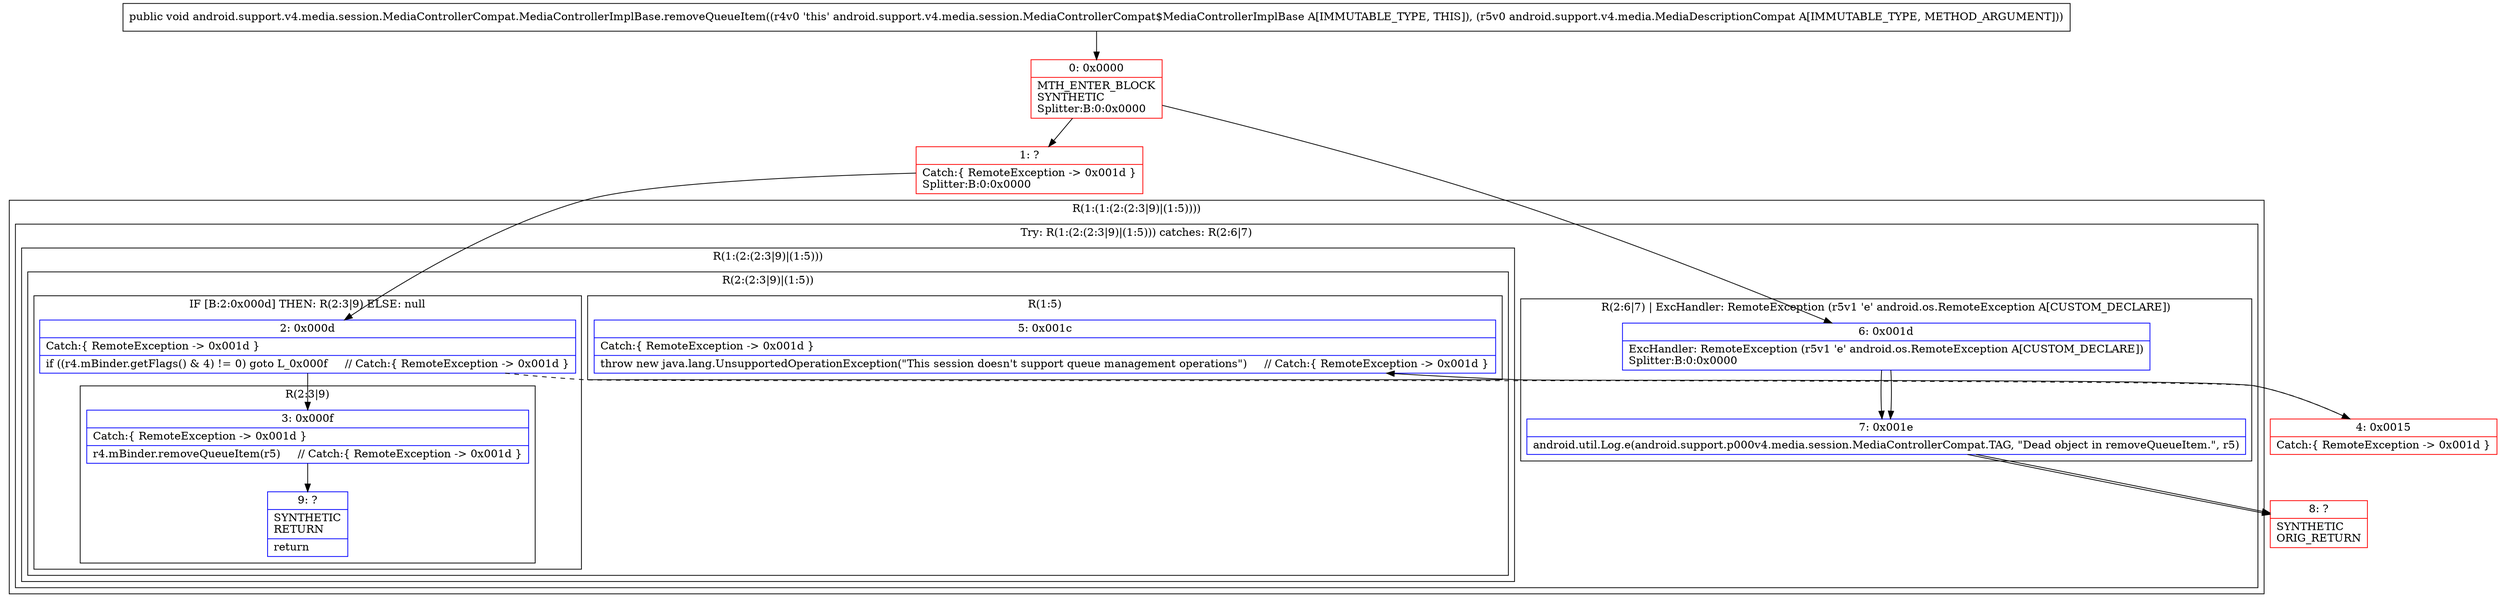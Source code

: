 digraph "CFG forandroid.support.v4.media.session.MediaControllerCompat.MediaControllerImplBase.removeQueueItem(Landroid\/support\/v4\/media\/MediaDescriptionCompat;)V" {
subgraph cluster_Region_1647621303 {
label = "R(1:(1:(2:(2:3|9)|(1:5))))";
node [shape=record,color=blue];
subgraph cluster_TryCatchRegion_1634528239 {
label = "Try: R(1:(2:(2:3|9)|(1:5))) catches: R(2:6|7)";
node [shape=record,color=blue];
subgraph cluster_Region_802078300 {
label = "R(1:(2:(2:3|9)|(1:5)))";
node [shape=record,color=blue];
subgraph cluster_Region_2011492164 {
label = "R(2:(2:3|9)|(1:5))";
node [shape=record,color=blue];
subgraph cluster_IfRegion_816999427 {
label = "IF [B:2:0x000d] THEN: R(2:3|9) ELSE: null";
node [shape=record,color=blue];
Node_2 [shape=record,label="{2\:\ 0x000d|Catch:\{ RemoteException \-\> 0x001d \}\l|if ((r4.mBinder.getFlags() & 4) != 0) goto L_0x000f     \/\/ Catch:\{ RemoteException \-\> 0x001d \}\l}"];
subgraph cluster_Region_906480233 {
label = "R(2:3|9)";
node [shape=record,color=blue];
Node_3 [shape=record,label="{3\:\ 0x000f|Catch:\{ RemoteException \-\> 0x001d \}\l|r4.mBinder.removeQueueItem(r5)     \/\/ Catch:\{ RemoteException \-\> 0x001d \}\l}"];
Node_9 [shape=record,label="{9\:\ ?|SYNTHETIC\lRETURN\l|return\l}"];
}
}
subgraph cluster_Region_1826733739 {
label = "R(1:5)";
node [shape=record,color=blue];
Node_5 [shape=record,label="{5\:\ 0x001c|Catch:\{ RemoteException \-\> 0x001d \}\l|throw new java.lang.UnsupportedOperationException(\"This session doesn't support queue management operations\")     \/\/ Catch:\{ RemoteException \-\> 0x001d \}\l}"];
}
}
}
subgraph cluster_Region_1018159804 {
label = "R(2:6|7) | ExcHandler: RemoteException (r5v1 'e' android.os.RemoteException A[CUSTOM_DECLARE])\l";
node [shape=record,color=blue];
Node_6 [shape=record,label="{6\:\ 0x001d|ExcHandler: RemoteException (r5v1 'e' android.os.RemoteException A[CUSTOM_DECLARE])\lSplitter:B:0:0x0000\l}"];
Node_7 [shape=record,label="{7\:\ 0x001e|android.util.Log.e(android.support.p000v4.media.session.MediaControllerCompat.TAG, \"Dead object in removeQueueItem.\", r5)\l}"];
}
}
}
subgraph cluster_Region_1018159804 {
label = "R(2:6|7) | ExcHandler: RemoteException (r5v1 'e' android.os.RemoteException A[CUSTOM_DECLARE])\l";
node [shape=record,color=blue];
Node_6 [shape=record,label="{6\:\ 0x001d|ExcHandler: RemoteException (r5v1 'e' android.os.RemoteException A[CUSTOM_DECLARE])\lSplitter:B:0:0x0000\l}"];
Node_7 [shape=record,label="{7\:\ 0x001e|android.util.Log.e(android.support.p000v4.media.session.MediaControllerCompat.TAG, \"Dead object in removeQueueItem.\", r5)\l}"];
}
Node_0 [shape=record,color=red,label="{0\:\ 0x0000|MTH_ENTER_BLOCK\lSYNTHETIC\lSplitter:B:0:0x0000\l}"];
Node_1 [shape=record,color=red,label="{1\:\ ?|Catch:\{ RemoteException \-\> 0x001d \}\lSplitter:B:0:0x0000\l}"];
Node_4 [shape=record,color=red,label="{4\:\ 0x0015|Catch:\{ RemoteException \-\> 0x001d \}\l}"];
Node_8 [shape=record,color=red,label="{8\:\ ?|SYNTHETIC\lORIG_RETURN\l}"];
MethodNode[shape=record,label="{public void android.support.v4.media.session.MediaControllerCompat.MediaControllerImplBase.removeQueueItem((r4v0 'this' android.support.v4.media.session.MediaControllerCompat$MediaControllerImplBase A[IMMUTABLE_TYPE, THIS]), (r5v0 android.support.v4.media.MediaDescriptionCompat A[IMMUTABLE_TYPE, METHOD_ARGUMENT])) }"];
MethodNode -> Node_0;
Node_2 -> Node_3;
Node_2 -> Node_4[style=dashed];
Node_3 -> Node_9;
Node_6 -> Node_7;
Node_7 -> Node_8;
Node_6 -> Node_7;
Node_7 -> Node_8;
Node_0 -> Node_1;
Node_0 -> Node_6;
Node_1 -> Node_2;
Node_4 -> Node_5;
}

